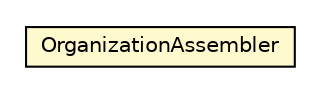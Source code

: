 #!/usr/local/bin/dot
#
# Class diagram 
# Generated by UMLGraph version R5_6_6-8-g8d7759 (http://www.umlgraph.org/)
#

digraph G {
	edge [fontname="Helvetica",fontsize=10,labelfontname="Helvetica",labelfontsize=10];
	node [fontname="Helvetica",fontsize=10,shape=plaintext];
	nodesep=0.25;
	ranksep=0.5;
	// org.dddlib.organisation.facade.assembler.OrganizationAssembler
	c76490 [label=<<table title="org.dddlib.organisation.facade.assembler.OrganizationAssembler" border="0" cellborder="1" cellspacing="0" cellpadding="2" port="p" bgcolor="lemonChiffon" href="./OrganizationAssembler.html">
		<tr><td><table border="0" cellspacing="0" cellpadding="1">
<tr><td align="center" balign="center"> OrganizationAssembler </td></tr>
		</table></td></tr>
		</table>>, URL="./OrganizationAssembler.html", fontname="Helvetica", fontcolor="black", fontsize=10.0];
}

